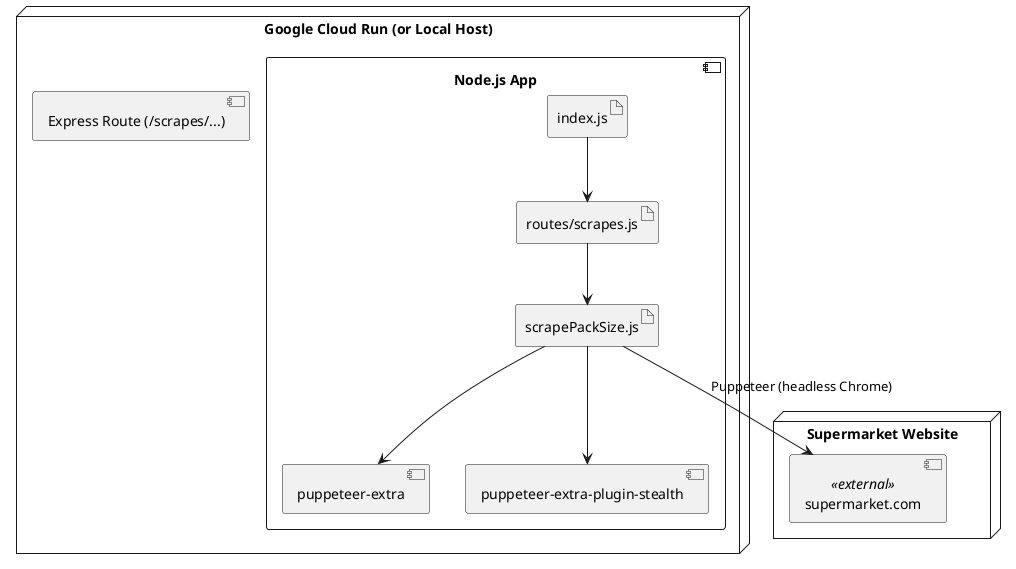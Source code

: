@startuml sd
node "Google Cloud Run (or Local Host)" {
  component "Node.js App" {
    artifact "scrapePackSize.js"
    artifact "routes/scrapes.js"
    artifact "index.js"

    [scrapePackSize.js] --> [puppeteer-extra]
    [scrapePackSize.js] --> [puppeteer-extra-plugin-stealth]
}

  component "Express Route (/scrapes/...)" {
    [routes/scrapes.js] --> [scrapePackSize.js]
    [index.js] --> [routes/scrapes.js]
  }
}

node "Supermarket Website" {
  [supermarket.com] <<external>>
  [scrapePackSize.js] --> [supermarket.com] : Puppeteer (headless Chrome)
}

@enduml
